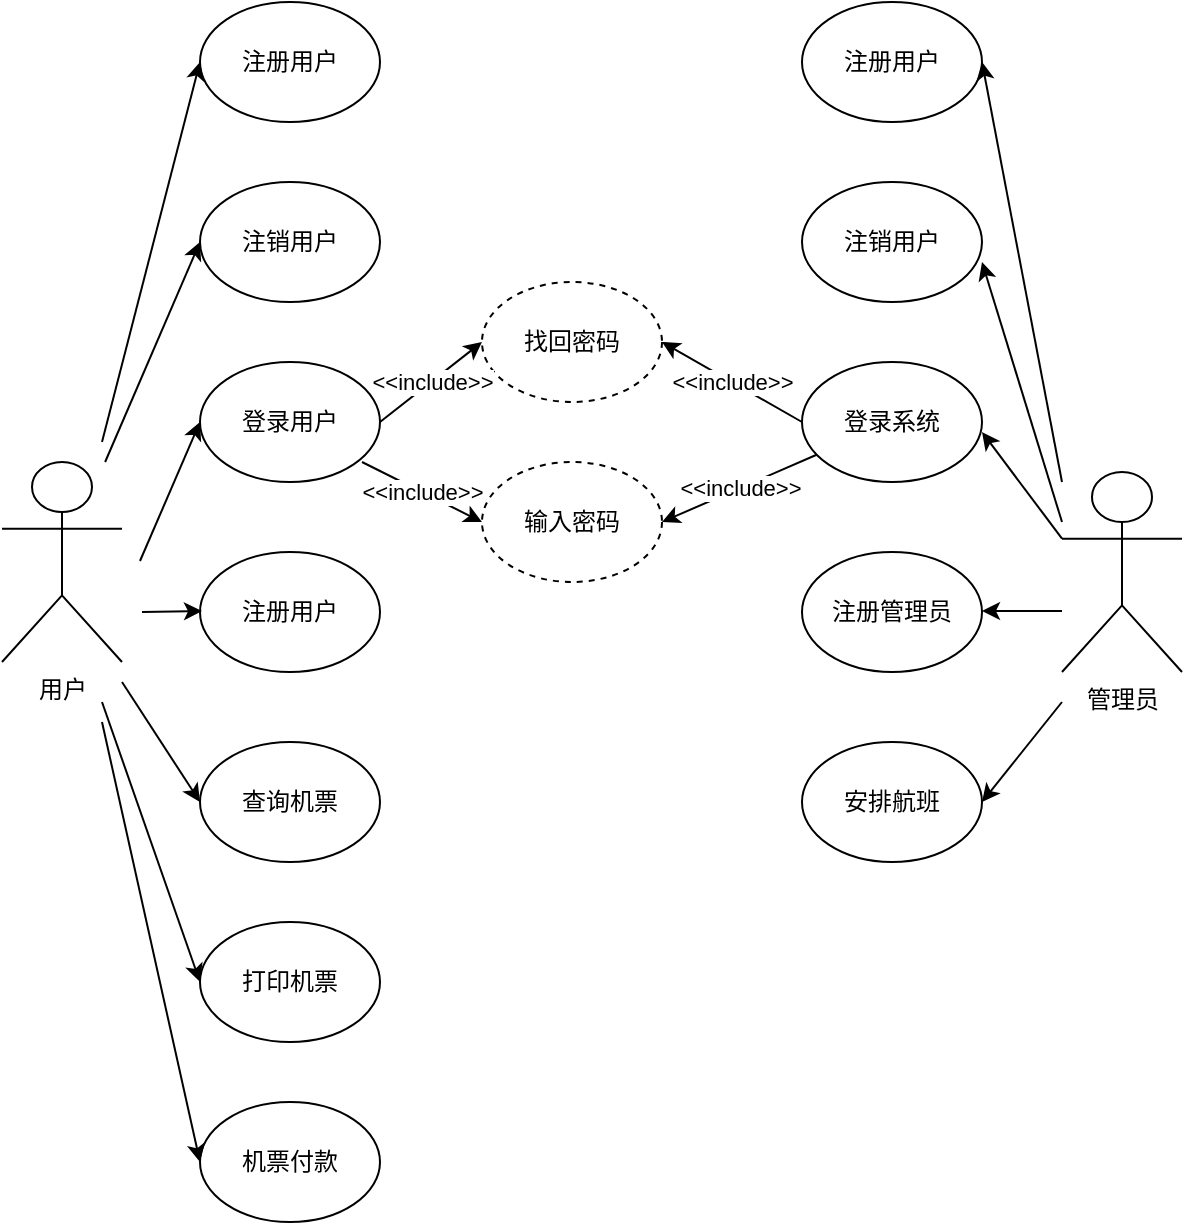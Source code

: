 <mxfile version="21.1.1" type="github">
  <diagram name="第 1 页" id="C2llVJUo4KI2Dm0yCDdT">
    <mxGraphModel dx="1843" dy="784" grid="1" gridSize="10" guides="1" tooltips="1" connect="1" arrows="1" fold="1" page="1" pageScale="1" pageWidth="827" pageHeight="1169" math="0" shadow="0">
      <root>
        <mxCell id="0" />
        <mxCell id="1" parent="0" />
        <mxCell id="EG13G6zJD2KqBIsS3SEV-3" value="用户" style="shape=umlActor;verticalLabelPosition=bottom;verticalAlign=top;html=1;outlineConnect=0;" parent="1" vertex="1">
          <mxGeometry x="270" y="480" width="60" height="100" as="geometry" />
        </mxCell>
        <mxCell id="EG13G6zJD2KqBIsS3SEV-6" value="管理员" style="shape=umlActor;verticalLabelPosition=bottom;verticalAlign=top;html=1;outlineConnect=0;" parent="1" vertex="1">
          <mxGeometry x="800" y="485" width="60" height="100" as="geometry" />
        </mxCell>
        <mxCell id="EG13G6zJD2KqBIsS3SEV-8" value="注册用户" style="ellipse;whiteSpace=wrap;html=1;" parent="1" vertex="1">
          <mxGeometry x="369" y="250" width="90" height="60" as="geometry" />
        </mxCell>
        <mxCell id="EG13G6zJD2KqBIsS3SEV-11" value="注销用户" style="ellipse;whiteSpace=wrap;html=1;" parent="1" vertex="1">
          <mxGeometry x="369" y="340" width="90" height="60" as="geometry" />
        </mxCell>
        <mxCell id="EG13G6zJD2KqBIsS3SEV-12" value="查询机票" style="ellipse;whiteSpace=wrap;html=1;" parent="1" vertex="1">
          <mxGeometry x="369" y="620" width="90" height="60" as="geometry" />
        </mxCell>
        <mxCell id="EG13G6zJD2KqBIsS3SEV-13" value="安排航班" style="ellipse;whiteSpace=wrap;html=1;" parent="1" vertex="1">
          <mxGeometry x="670" y="620" width="90" height="60" as="geometry" />
        </mxCell>
        <mxCell id="EG13G6zJD2KqBIsS3SEV-14" value="登录用户" style="ellipse;whiteSpace=wrap;html=1;" parent="1" vertex="1">
          <mxGeometry x="369" y="430" width="90" height="60" as="geometry" />
        </mxCell>
        <mxCell id="EG13G6zJD2KqBIsS3SEV-15" value="" style="endArrow=classic;html=1;rounded=0;entryX=0;entryY=0.5;entryDx=0;entryDy=0;" parent="1" target="EG13G6zJD2KqBIsS3SEV-8" edge="1">
          <mxGeometry width="50" height="50" relative="1" as="geometry">
            <mxPoint x="320" y="470" as="sourcePoint" />
            <mxPoint x="300" y="280" as="targetPoint" />
          </mxGeometry>
        </mxCell>
        <mxCell id="EG13G6zJD2KqBIsS3SEV-17" value="" style="endArrow=classic;html=1;rounded=0;entryX=0;entryY=0.5;entryDx=0;entryDy=0;" parent="1" source="EG13G6zJD2KqBIsS3SEV-3" target="EG13G6zJD2KqBIsS3SEV-11" edge="1">
          <mxGeometry width="50" height="50" relative="1" as="geometry">
            <mxPoint x="330" y="510" as="sourcePoint" />
            <mxPoint x="380" y="460" as="targetPoint" />
          </mxGeometry>
        </mxCell>
        <mxCell id="EG13G6zJD2KqBIsS3SEV-18" value="" style="endArrow=classic;html=1;rounded=0;entryX=0;entryY=0.5;entryDx=0;entryDy=0;" parent="1" target="EG13G6zJD2KqBIsS3SEV-14" edge="1">
          <mxGeometry width="50" height="50" relative="1" as="geometry">
            <mxPoint x="339" y="529.5" as="sourcePoint" />
            <mxPoint x="369" y="529.5" as="targetPoint" />
          </mxGeometry>
        </mxCell>
        <mxCell id="EG13G6zJD2KqBIsS3SEV-19" value="" style="endArrow=classic;html=1;rounded=0;entryX=0;entryY=0.5;entryDx=0;entryDy=0;" parent="1" target="EG13G6zJD2KqBIsS3SEV-12" edge="1">
          <mxGeometry width="50" height="50" relative="1" as="geometry">
            <mxPoint x="330" y="590" as="sourcePoint" />
            <mxPoint x="370" y="630" as="targetPoint" />
          </mxGeometry>
        </mxCell>
        <mxCell id="EG13G6zJD2KqBIsS3SEV-20" value="打印机票" style="ellipse;whiteSpace=wrap;html=1;" parent="1" vertex="1">
          <mxGeometry x="369" y="710" width="90" height="60" as="geometry" />
        </mxCell>
        <mxCell id="EG13G6zJD2KqBIsS3SEV-21" value="机票付款" style="ellipse;whiteSpace=wrap;html=1;" parent="1" vertex="1">
          <mxGeometry x="369" y="800" width="90" height="60" as="geometry" />
        </mxCell>
        <mxCell id="EG13G6zJD2KqBIsS3SEV-22" value="" style="endArrow=classic;html=1;rounded=0;entryX=0;entryY=0.5;entryDx=0;entryDy=0;" parent="1" target="EG13G6zJD2KqBIsS3SEV-20" edge="1">
          <mxGeometry width="50" height="50" relative="1" as="geometry">
            <mxPoint x="320" y="600" as="sourcePoint" />
            <mxPoint x="340" y="650" as="targetPoint" />
          </mxGeometry>
        </mxCell>
        <mxCell id="EG13G6zJD2KqBIsS3SEV-23" value="" style="endArrow=classic;html=1;rounded=0;entryX=0;entryY=0.5;entryDx=0;entryDy=0;" parent="1" target="EG13G6zJD2KqBIsS3SEV-21" edge="1">
          <mxGeometry width="50" height="50" relative="1" as="geometry">
            <mxPoint x="320" y="610" as="sourcePoint" />
            <mxPoint x="310" y="640" as="targetPoint" />
          </mxGeometry>
        </mxCell>
        <mxCell id="EG13G6zJD2KqBIsS3SEV-24" value="注册用户" style="ellipse;whiteSpace=wrap;html=1;" parent="1" vertex="1">
          <mxGeometry x="369" y="525" width="90" height="60" as="geometry" />
        </mxCell>
        <mxCell id="EG13G6zJD2KqBIsS3SEV-25" value="" style="endArrow=classic;html=1;rounded=0;" parent="1" edge="1">
          <mxGeometry width="50" height="50" relative="1" as="geometry">
            <mxPoint x="340" y="555" as="sourcePoint" />
            <mxPoint x="370" y="554.5" as="targetPoint" />
          </mxGeometry>
        </mxCell>
        <mxCell id="EG13G6zJD2KqBIsS3SEV-26" value="注册用户" style="ellipse;whiteSpace=wrap;html=1;" parent="1" vertex="1">
          <mxGeometry x="670" y="250" width="90" height="60" as="geometry" />
        </mxCell>
        <mxCell id="EG13G6zJD2KqBIsS3SEV-27" value="登录系统" style="ellipse;whiteSpace=wrap;html=1;" parent="1" vertex="1">
          <mxGeometry x="670" y="430" width="90" height="60" as="geometry" />
        </mxCell>
        <mxCell id="EG13G6zJD2KqBIsS3SEV-28" value="注册管理员" style="ellipse;whiteSpace=wrap;html=1;" parent="1" vertex="1">
          <mxGeometry x="670" y="525" width="90" height="60" as="geometry" />
        </mxCell>
        <mxCell id="y6OFLw9vU7j-9iI98Z35-2" value="找回密码" style="ellipse;whiteSpace=wrap;html=1;dashed=1;" vertex="1" parent="1">
          <mxGeometry x="510" y="390" width="90" height="60" as="geometry" />
        </mxCell>
        <mxCell id="y6OFLw9vU7j-9iI98Z35-8" value="" style="endArrow=classic;html=1;rounded=0;entryX=0;entryY=0.5;entryDx=0;entryDy=0;exitX=1;exitY=0.5;exitDx=0;exitDy=0;" edge="1" parent="1" source="EG13G6zJD2KqBIsS3SEV-14" target="y6OFLw9vU7j-9iI98Z35-2">
          <mxGeometry relative="1" as="geometry">
            <mxPoint x="470" y="470" as="sourcePoint" />
            <mxPoint x="570" y="470" as="targetPoint" />
          </mxGeometry>
        </mxCell>
        <mxCell id="y6OFLw9vU7j-9iI98Z35-9" value="&amp;lt;&amp;lt;include&amp;gt;&amp;gt;" style="edgeLabel;resizable=0;html=1;align=center;verticalAlign=middle;" connectable="0" vertex="1" parent="y6OFLw9vU7j-9iI98Z35-8">
          <mxGeometry relative="1" as="geometry" />
        </mxCell>
        <mxCell id="y6OFLw9vU7j-9iI98Z35-10" value="" style="endArrow=classic;html=1;rounded=0;entryX=1;entryY=0.5;entryDx=0;entryDy=0;" edge="1" parent="1" target="y6OFLw9vU7j-9iI98Z35-2">
          <mxGeometry relative="1" as="geometry">
            <mxPoint x="670" y="460" as="sourcePoint" />
            <mxPoint x="770" y="460" as="targetPoint" />
          </mxGeometry>
        </mxCell>
        <mxCell id="y6OFLw9vU7j-9iI98Z35-11" value="&amp;lt;&amp;lt;include&amp;gt;&amp;gt;" style="edgeLabel;resizable=0;html=1;align=center;verticalAlign=middle;" connectable="0" vertex="1" parent="y6OFLw9vU7j-9iI98Z35-10">
          <mxGeometry relative="1" as="geometry" />
        </mxCell>
        <mxCell id="y6OFLw9vU7j-9iI98Z35-12" value="输入密码" style="ellipse;whiteSpace=wrap;html=1;dashed=1;" vertex="1" parent="1">
          <mxGeometry x="510" y="480" width="90" height="60" as="geometry" />
        </mxCell>
        <mxCell id="y6OFLw9vU7j-9iI98Z35-13" value="" style="endArrow=classic;html=1;rounded=0;exitX=1;exitY=0.5;exitDx=0;exitDy=0;entryX=0;entryY=0.5;entryDx=0;entryDy=0;" edge="1" parent="1" target="y6OFLw9vU7j-9iI98Z35-12">
          <mxGeometry relative="1" as="geometry">
            <mxPoint x="450" y="480" as="sourcePoint" />
            <mxPoint x="510" y="510" as="targetPoint" />
          </mxGeometry>
        </mxCell>
        <mxCell id="y6OFLw9vU7j-9iI98Z35-14" value="&amp;lt;&amp;lt;include&amp;gt;&amp;gt;" style="edgeLabel;resizable=0;html=1;align=center;verticalAlign=middle;" connectable="0" vertex="1" parent="y6OFLw9vU7j-9iI98Z35-13">
          <mxGeometry relative="1" as="geometry" />
        </mxCell>
        <mxCell id="y6OFLw9vU7j-9iI98Z35-15" value="" style="endArrow=classic;html=1;rounded=0;entryX=1;entryY=0.5;entryDx=0;entryDy=0;" edge="1" parent="1" source="EG13G6zJD2KqBIsS3SEV-27" target="y6OFLw9vU7j-9iI98Z35-12">
          <mxGeometry relative="1" as="geometry">
            <mxPoint x="640" y="500" as="sourcePoint" />
            <mxPoint x="691" y="460" as="targetPoint" />
          </mxGeometry>
        </mxCell>
        <mxCell id="y6OFLw9vU7j-9iI98Z35-16" value="&amp;lt;&amp;lt;include&amp;gt;&amp;gt;" style="edgeLabel;resizable=0;html=1;align=center;verticalAlign=middle;" connectable="0" vertex="1" parent="y6OFLw9vU7j-9iI98Z35-15">
          <mxGeometry relative="1" as="geometry" />
        </mxCell>
        <mxCell id="y6OFLw9vU7j-9iI98Z35-18" value="" style="endArrow=classic;html=1;rounded=0;entryX=1;entryY=0.5;entryDx=0;entryDy=0;" edge="1" parent="1" target="EG13G6zJD2KqBIsS3SEV-26">
          <mxGeometry width="50" height="50" relative="1" as="geometry">
            <mxPoint x="800" y="490" as="sourcePoint" />
            <mxPoint x="850" y="440" as="targetPoint" />
          </mxGeometry>
        </mxCell>
        <mxCell id="y6OFLw9vU7j-9iI98Z35-19" value="" style="endArrow=classic;html=1;rounded=0;entryX=1;entryY=0.5;entryDx=0;entryDy=0;" edge="1" parent="1" target="EG13G6zJD2KqBIsS3SEV-13">
          <mxGeometry width="50" height="50" relative="1" as="geometry">
            <mxPoint x="800" y="600" as="sourcePoint" />
            <mxPoint x="970" y="450" as="targetPoint" />
            <Array as="points" />
          </mxGeometry>
        </mxCell>
        <mxCell id="y6OFLw9vU7j-9iI98Z35-20" value="" style="endArrow=classic;html=1;rounded=0;exitX=0;exitY=0.333;exitDx=0;exitDy=0;exitPerimeter=0;" edge="1" parent="1" source="EG13G6zJD2KqBIsS3SEV-6">
          <mxGeometry width="50" height="50" relative="1" as="geometry">
            <mxPoint x="800" y="520" as="sourcePoint" />
            <mxPoint x="760" y="465" as="targetPoint" />
          </mxGeometry>
        </mxCell>
        <mxCell id="y6OFLw9vU7j-9iI98Z35-21" value="" style="endArrow=classic;html=1;rounded=0;" edge="1" parent="1">
          <mxGeometry width="50" height="50" relative="1" as="geometry">
            <mxPoint x="800" y="554.5" as="sourcePoint" />
            <mxPoint x="760" y="554.5" as="targetPoint" />
          </mxGeometry>
        </mxCell>
        <mxCell id="y6OFLw9vU7j-9iI98Z35-22" value="注销用户" style="ellipse;whiteSpace=wrap;html=1;" vertex="1" parent="1">
          <mxGeometry x="670" y="340" width="90" height="60" as="geometry" />
        </mxCell>
        <mxCell id="y6OFLw9vU7j-9iI98Z35-23" value="" style="endArrow=classic;html=1;rounded=0;" edge="1" parent="1">
          <mxGeometry width="50" height="50" relative="1" as="geometry">
            <mxPoint x="800" y="510" as="sourcePoint" />
            <mxPoint x="760" y="380" as="targetPoint" />
          </mxGeometry>
        </mxCell>
      </root>
    </mxGraphModel>
  </diagram>
</mxfile>
